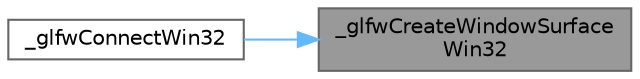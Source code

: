 digraph "_glfwCreateWindowSurfaceWin32"
{
 // LATEX_PDF_SIZE
  bgcolor="transparent";
  edge [fontname=Helvetica,fontsize=10,labelfontname=Helvetica,labelfontsize=10];
  node [fontname=Helvetica,fontsize=10,shape=box,height=0.2,width=0.4];
  rankdir="RL";
  Node1 [id="Node000001",label="_glfwCreateWindowSurface\lWin32",height=0.2,width=0.4,color="gray40", fillcolor="grey60", style="filled", fontcolor="black",tooltip=" "];
  Node1 -> Node2 [id="edge1_Node000001_Node000002",dir="back",color="steelblue1",style="solid",tooltip=" "];
  Node2 [id="Node000002",label="_glfwConnectWin32",height=0.2,width=0.4,color="grey40", fillcolor="white", style="filled",URL="$_classes_2lib_2external_2glfw_2src_2win32__init_8c.html#a3c83872580850a72c3cde2861fdc229f",tooltip=" "];
}
